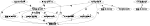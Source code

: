 digraph G {
    dpi="1000";
    size="1,1";
    "ac:bc:32:cc:72:db" -> "01:00:5e:00:00:fb" [ label="20" ];
    "ac:bc:32:cc:72:db" -> "01:00:5e:7f:ff:fa" [ label="24" ];
    "ac:bc:32:cc:72:db" -> "60:e3:27:35:39:f6" [ label="22773" ];
    "c8:22:02:04:50:9a" -> "ff:ff:ff:ff:ff:ff" [ label="49" ];
    "90:cd:b6:0f:75:ad" -> "01:00:5e:7f:ff:fa" [ label="22" ];
    "e0:c7:67:3d:94:72" -> "ac:bc:32:cc:72:db" [ label="45" ];
    "74:d4:35:f8:2c:3b" -> "33:33:00:01:00:02" [ label="14" ];
    "e0:c7:67:3d:94:72" -> "ff:ff:ff:ff:ff:ff" [ label="15" ];
    "ac:bc:32:cc:72:db" -> "33:33:00:00:00:fb" [ label="7" ];
    "c8:22:02:04:50:9a" -> "ac:bc:32:cc:72:db" [ label="13" ];
    "ac:bc:32:cc:72:db" -> "ff:ff:ff:ff:ff:ff" [ label="3" ];
    "00:5a:13:3c:ae:1a" -> "ff:ff:ff:ff:ff:ff" [ label="4" ];
    "90:cd:b6:0f:75:ad" -> "33:33:00:01:00:03" [ label="2" ];
    "90:cd:b6:0f:75:ad" -> "ff:ff:ff:ff:ff:ff" [ label="76" ];
    "60:e3:27:35:39:f6" -> "ff:ff:ff:ff:ff:ff" [ label="85" ];
    "90:cd:b6:0f:75:ad" -> "ac:bc:32:cc:72:db" [ label="16" ];
    "90:cd:b6:0f:75:ad" -> "01:00:5e:00:00:fc" [ label="2" ];
    "60:e3:27:35:39:f6" -> "ac:bc:32:cc:72:db" [ label="35035" ];
}